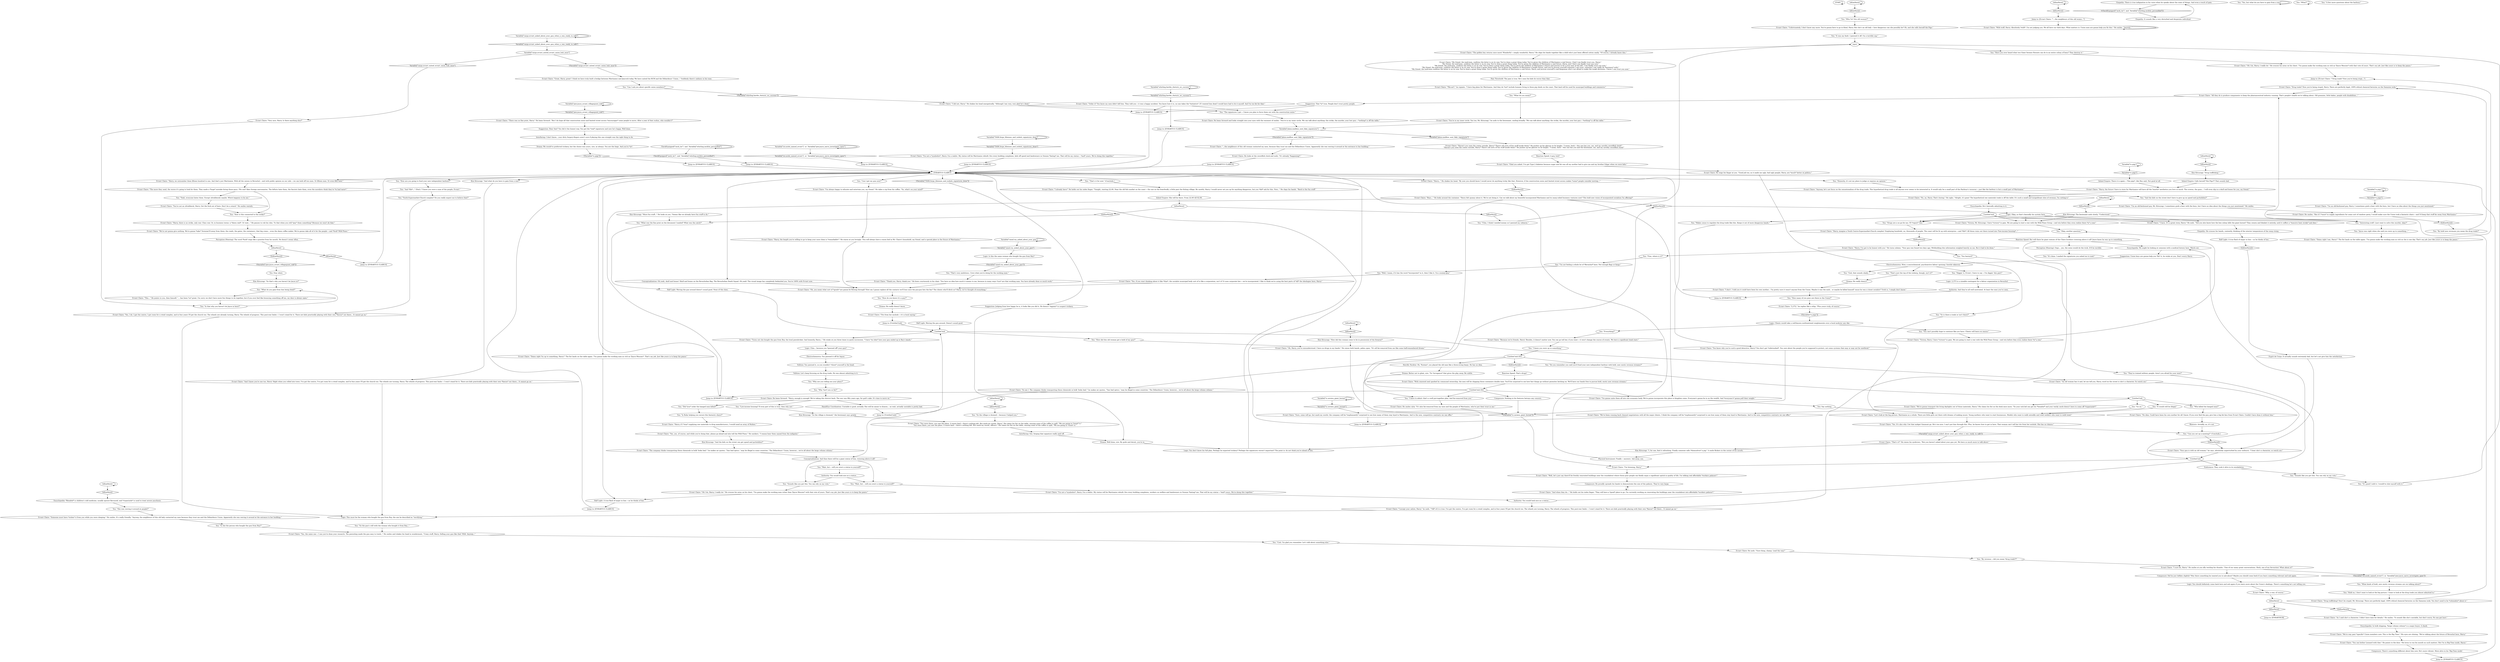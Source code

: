 # CONTAINERYARD / EVRART UNION
# "I wanna discuss some matters regarding the union with you."
# ==================================================
digraph G {
	  0 [label="START"];
	  1 [label="input"];
	  2 [label="Evrart Claire: \"Wild stuff, Harry. Absolutely *wild*. I'm not judging you. We all have our dark days. What matters is: Union men are gonna help you fix this.\" He smiles. \"Anyway...\""];
	  3 [label="Evrart Claire: \"...the neighbours of this old woman contacted my men, because they trust me and the Débardeurs Union. Apparently she was waving it around at the entrance to her building.\""];
	  4 [label="Suggestion: Hear that? You did it the honest way. You got the *real* signatures and now he's happy. Well done."];
	  5 [label="Perception (Hearing): Oops... yes, the noise would do the trick. It'll be terrible."];
	  6 [label="You: \"Wait, but -- will you erect a statue to yourself?\""];
	  7 [label="You: \"I knew you were up to something.\""];
	  8 [label="Evrart Claire: He looks at the swordfish clock and nods: \"It's already *happening*.\""];
	  9 [label="Half Light: Waving the gun around doesn't sound good. None of this does."];
	  10 [label="Evrart Claire: \"There was no fine print, Harry.\" He leans forward. \"But I do hope all that construction noise and limited street access *encourages* some people to move. After a year of that ruckus, who wouldn't?\""];
	  11 [label="Reaction Speed: But will there be giant statues of the Claire brothers towering above it all? Joyce knew he was up to something."];
	  12 [label="Evrart Claire: \"I'm listening, Harry.\""];
	  13 [label="You: \"They're trained military people. Aren't you afraid for your men?\""];
	  14 [label="Evrart Claire: \"Your gun is with an old woman,\" he says, absolutely unperturbed by your outburst. \"I hear she's a character, so watch out.\""];
	  15 [label="Jump to: [Untitled hub]"];
	  16 [label="Rhetoric: Actually, no, it's not."];
	  17 [label="Drama: He really doesn't know."];
	  18 [label="Evrart Claire: \"I don't. I told you it could have been his own mother... I'm pretty sure it wasn't anyone from the Union. Maybe it was the mob... or maybe he killed himself 'cause he was a closet socialist? Truth is, I simply don't know.\""];
	  19 [label="Jump to: [EVRARTUS CLAIRUS]"];
	  20 [label="Evrart Claire: \"With renewed zeal sparked by communal ownership, the men will be shipping those containers double time. You'll be surprised to see how fast things go without parasites latching on. We'll have our hands free to pursue bold, exotic new revenue streams.\""];
	  21 [label="IsKimHere()"];
	  22 [label="IsKimHere()", shape=diamond];
	  23 [label="!(IsKimHere())", shape=diamond];
	  24 [label="Encyclopedia: He's basically admitting to it."];
	  25 [label="Evrart Claire: \"Boys...\" He looks around the container. \"Harry felt queasy about it. We're not doing it. Can we talk about my beautiful incorporated Martinaise and its many-sided business ventures now? This bold new vision of incorporated socialism I'm offering?\""];
	  26 [label="Evrart Claire: He leans forward and looks straight into your eyes with the warmest of smiles. \"You're in my inner circle. We can talk about anything: the strike, the murder, your lost gun -- *nothing* is off the table.\""];
	  27 [label="Evrart Claire: \"Harry...\" He shakes his head. \"By now you should know I would never do anything tricky like that. However, if the construction noise and limited street access makes *some* people consider moving...\""];
	  28 [label="You: \"Did *you* order the hanged man killed?\""];
	  29 [label="You: \"And *life*...\" (Nod.) \"I knew you were a man of the people, Evrart.\""];
	  30 [label="Evrart Claire: \"Oh, you mean what sort of *goods* are gonna be flowing through? How am I gonna replace all the contacts we'll lose once the poo-poo hits the fan? The clients who'll ditch us? Harry, we've thought of everything.\""];
	  31 [label="Jump to: [EVRARTUS CLAIRUS]"];
	  32 [label="You: \"Honestly, it's not my place to judge or express an opinion.\""];
	  33 [label="You: \"How many of you guys are there in the Union?\""];
	  34 [label="Drama: He really doesn't."];
	  35 [label="Evrart Claire: \"The company thinks transporting these chemicals in bulk 'looks bad,'\" he makes air quotes, \"'has bad optics,' 'may be illegal in some countries.' The Débardeurs' Union, however... we're all about the large volume column.\""];
	  36 [label="Evrart Claire: \"I'm an old-fashioned guy, Mr. Kitsuragi. I sometimes grab a beer with the boys, but I have no idea about the things you just mentioned.\" He smiles."];
	  37 [label="Evrart Claire: \"I'm an old-fashioned guy, Harry. I sometimes grab a beer with the boys, but I have no idea about the things you just mentioned.\""];
	  38 [label="Logic: This must be the woman who bought the gun from Roy, the one he described as \"terrifying.\""];
	  39 [label="Empathy: There is true indignation in his voice when he speaks about the state of things. And even a touch of pain."];
	  40 [label="Encyclopedia: We might be looking at someone with a medical history here. Watch out."];
	  41 [label="You: \"Sounds like you got this. You can rely on my vote.\""];
	  42 [label="Evrart Claire: \"Harry, we outnumber them fifteen hundred to one. And that's just Martinaise. With all the unions in Revachol -- and with public opinion on our side -- we can hold off two men. Or fifteen men. Or even fifty men.\""];
	  43 [label="You: \"Can I ask you about specific union members?\""];
	  44 [label="Evrart Claire: \"This...\" He points to you, then himself. \"... has been *so* great. I'm sorry we don't have more fun things to do together, but if you ever feel like bouncing something off me, my door is always open.\""];
	  45 [label="Evrart Claire: \"Why, a war, of course.\""];
	  46 [label="Jump to: [EVRARTUS CLAIRUS]"];
	  47 [label="Authority: You would look nice as a statue..."];
	  48 [label="Evrart Claire: \"I'm not a *symbolist*, Harry. I'm a realist. My statue will be Martinaise rebuilt: five story building complexes, kids off speed and landowners in Ozonne *hating* me. That will be my statue -- *and* yours. We're doing this together.\""];
	  49 [label="Interfacing: See, forging that signature really paid off."];
	  50 [label="Evrart Claire: \"*Re-set*,\" he repeats. \"I have big plans for Martinaise. And they do *not* include humans living in those pig sheds on the coast. That land will be used for municipal buildings and commerce.\""];
	  51 [label="Variable[\"pier.joyce_evrart_villagequest_told\"]"];
	  52 [label="Variable[\"pier.joyce_evrart_villagequest_told\"]", shape=diamond];
	  53 [label="!(Variable[\"pier.joyce_evrart_villagequest_told\"])", shape=diamond];
	  54 [label="You: \"Is that why you haven't let Joyce in here?\""];
	  55 [label="Jump to: [EVRARTHUB]"];
	  56 [label="Kim Kitsuragi: \"And what do you have to gain from a war?\""];
	  57 [label="You: \"Who killed the hanged man?\""];
	  58 [label="You: Say nothing."];
	  59 [label="Volition: Let's keep focusing on the drug trade. He was almost admitting to it."];
	  60 [label="Untitled hub (03)"];
	  61 [label="Evrart Claire: \"Damn right I'm up to something, Harry!\" The fist lands on the table again. \"I'm gonna make the working man as rich as *Joyce Messier*. That's my job. Just like yours is to keep the peace.\""];
	  62 [label="You: \"What was the fine print on the document I mailed? What was the catch?\""];
	  63 [label="Jump to: [EVRARTUS CLAIRUS]"];
	  64 [label="You: \"Why *are* you so fat?\""];
	  65 [label="Evrart Claire: \"Because we're friends, Harry! Besides, it doesn't matter now. You can go tell her, if you want -- it won't change the course of events. We have a significant head start.\""];
	  66 [label="Evrart Claire: \"We've been running back channel negotiations with all the major clients. I think the company will be *unpleasantly* surprised to see how many of them stay loyal to Martinaise. And to the new, competitive contracts we can offer.\""];
	  67 [label="Encyclopedia: *Benafed* is children's cold medicine, usually apricot flavoured, and *risperizole* is used to treat severe psychosis."];
	  68 [label="Kim Kitsuragi: \"And the kids on the street can get speed and pyrholidon?\""];
	  69 [label="Composure: Nothing in his features betrays any concern."];
	  70 [label="You: \"Hold on, I don't want to look at the big picture. I want to look at the drug trade you almost admitted to.\""];
	  71 [label="Evrart Claire: \"Haven't you seen the crates outside, Harry? There's all sorts of fun stuff inside them!\" He pushes up his glasses as he laughs. \"I mean, heck -- this one has you, me, and my novelty swordfish clock!\"\n\"Haven't you seen the crates outside, Harry? There's all sorts of fun stuff inside them!\" He pushes up his glasses as he laughs. \"I mean, heck -- this one has you and the lieutenant, me, and my novelty swordfish clock!\""];
	  72 [label="CheckEquipped(\"neck_tie\")  and  Variable[\"whirling.necktie_personified\"]"];
	  73 [label="CheckEquipped(\"neck_tie\")  and  Variable[\"whirling.necktie_personified\"]", shape=diamond];
	  74 [label="!(CheckEquipped(\"neck_tie\")  and  Variable[\"whirling.necktie_personified\"])", shape=diamond];
	  75 [label="Pain Threshold: The pain is true. He's seen the kids do worse than that."];
	  76 [label="IsKimHere()"];
	  77 [label="IsKimHere()", shape=diamond];
	  78 [label="!(IsKimHere())", shape=diamond];
	  79 [label="Evrart Claire: \"Well, let's just say there'll be freshly renovated buildings near the roundabout where those poor people can finally enjoy a significant uptick in quality of life. I'm talking real affordable *workers palaces*.\""];
	  80 [label="Jump to: [EVRARTUS CLAIRUS]"];
	  81 [label="Kim Kitsuragi: \"So that's why you haven't let Joyce in?\""];
	  82 [label="Evrart Claire: \"Someone must have *stolen* it from you while you were sleeping.\" He smiles. It's really friendly. \"Anyway, the neighbours of this old lady contacted my men because they trust me and the Débardeurs Union. Apparently she was waving it around at the entrance to her building.\""];
	  83 [label="Evrart Claire: \"As I said she's a character. I didn't have time for details.\" He smiles. \"It sounds like she's unstable, but don't worry. No one got hurt.\""];
	  84 [label="You: \"Yes, but what do you have to gain from a war?\""];
	  85 [label="Evrart Claire: \"Victory, Harry. I have *victory* to gain. We are going to start a war with the Wild Pines Group -- and win before they even realize there *is* a war.\""];
	  86 [label="Evrart Claire: \"Sure, some will go, but mark my words: the company will be *unpleasantly* surprised to see how many of them stay loyal to Martinaise. And to the new, competitive contracts we can offer.\""];
	  87 [label="Untitled hub"];
	  88 [label="Variable[\"tc.pigs\"]"];
	  89 [label="Variable[\"tc.pigs\"]", shape=diamond];
	  90 [label="!(Variable[\"tc.pigs\"])", shape=diamond];
	  91 [label="Logic: 2,373 is a sizeable contingent for a labour organization in Revachol."];
	  92 [label="Evrart Claire: \"So am I. The company thinks transporting these chemicals in bulk 'looks bad,'\" he makes air quotes, \"'has bad optics,' 'may be illegal in some countries.' The Débardeurs' Union, however... we're all about the large volume column.\""];
	  93 [label="You: \"It's good I sold it. I would've shot myself with it.\""];
	  94 [label="Evrart Claire: \"Oh I do, Harry, I really do.\" He crosses his arms on his chest. \"I'm gonna make the working man as rich as *Joyce Messier* with that vote of yours. That's my job. Just like yours is to keep the peace.\""];
	  95 [label="Evrart Claire: \"I have. It's a great story, Harry.\" He nods. \"Did you also know how the bee colony kills the giant hornet? They swarm and blanket it entirely, until it suffers a *massive heat stroke* and dies.\""];
	  96 [label="You: \"Makes sense to regulate the drug trade like this. Keeps it out of more dangerous hands.\""];
	  97 [label="You: \"Is Ruby helping you secure this fantastic share?\""];
	  98 [label="Variable[\"whirling.hardie_rhetoric_wc_success\"]"];
	  99 [label="Variable[\"whirling.hardie_rhetoric_wc_success\"]", shape=diamond];
	  100 [label="!(Variable[\"whirling.hardie_rhetoric_wc_success\"])", shape=diamond];
	  101 [label="Evrart Claire: \"We're way past *specific* Union members now. This is the Big Time.\" His eyes are shining. \"We're talking about the future of Revachol here, Harry.\""];
	  102 [label="Evrart Claire: \"We're gonna transport the living daylights out of those materials, Harry.\" His slams his fist on the desk once more. \"So your sick kid can get his *benafed* and your wacky uncle doesn't have to come off *risperizole*!\""];
	  103 [label="You: \"So is there a trade or isn't there?\""];
	  104 [label="Suggestion: That *is* true. People don't trust pretty people."];
	  105 [label="Electrochemistry: Wow, a neurochemical, psychoactive labour uprising / hostile takeover."];
	  106 [label="Jump to: [Evrart Claire: \"\"...the neighbours of this old woma...\"]"];
	  107 [label="Evrart Claire: \"You're in my inner circle. You too, Mr. Kitsuragi,\" he nods to the lieutenant, smiling broadly. \"We can talk about anything: the strike, the murder, your lost gun -- *nothing* is off the table.\""];
	  108 [label="Evrart Claire: \"Harry, imagine a Youth Centre-Supermarket-Church complex! Employing hundreds, no, thousands of people. The coast will be lit up with enterprise -- and *life*! All those ruins out there turned into *low-income housing*...\""];
	  109 [label="Evrart Claire: \"Yes, yes, of course, and while you're doing that, please go ahead and also tell the Wild Pines.\" He snickers. \"I wanna hear them squeal from the indignity.\""];
	  110 [label="IsKimHere()"];
	  111 [label="IsKimHere()", shape=diamond];
	  112 [label="!(IsKimHere())", shape=diamond];
	  113 [label="You: \"I'm not feeling a whole lot of *Revachol* here. Not enough flags or kings.\""];
	  114 [label="Evrart Claire: \"An old woman has it and, let me tell you, Harry, word on the street is she's a character. So watch out.\""];
	  115 [label="You: \"Who *is* this old woman?\""];
	  116 [label="Kim Kitsuragi: \"I, for one, find it refreshing. Finally someone calls *themselves* a pig.\" A smile flickers in the corner of his mouth."];
	  117 [label="Jump to: [EVRARTUS CLAIRUS]"];
	  118 [label="Inland Empire: Calls herself *the Pigs?* That sounds bad."];
	  119 [label="Evrart Claire: \"Drug trafficking? Don't be stupid, Mr. Kitsuragi. There are perfectly legal, 100% ethical chemical factories on the Samaran isola. You don't need to be *colonialist* about it.\""];
	  120 [label="Evrart Claire: \"No, no, Harry. That's boring.\" He sighs. \"Alright, it's gone! The hypothetical raw materials trade is off the table. It's such a small and insignificant slice of revenue, I'm cutting it.\""];
	  121 [label="Conceptualization: Oh yeah, skull and bones! Skull and bones on the Revacholian flag. The Revacholian Death Squad. Oh yeah! The visual image has completely bedazzled you. You're 100% with Evrart now."];
	  122 [label="You: \"Do you remember you said you'd fund your new independent harbour with bold, new exotic revenue streams?\""];
	  123 [label="You: \"It was my fault. I pawned it off. I'm a terrible cop.\""];
	  124 [label="Variable[\"tc.pigs\"]"];
	  125 [label="Variable[\"tc.pigs\"]", shape=diamond];
	  126 [label="!(Variable[\"tc.pigs\"])", shape=diamond];
	  127 [label="Physical Instrument: Finally -- answers. Ask away, son."];
	  128 [label="Esprit de Corps: It actually sounds extremely bad, but let's not give him the satisfaction."];
	  129 [label="You: \"So the village is doomed -- because I helped you.\""];
	  130 [label="Kim Kitsuragi: \"So the village is doomed,\" the lieutenant says grimly."];
	  131 [label="Evrart Claire: \"I accept your salute, Harry,\" he nods. \"*All* of it is true. I've got the centre, I've got room for a retail complex, and in four years I'll get the church too. The wheels are turning, Harry. The wheels of progress. This post-war limbo -- I won't stand for it. There are kids practically playing with their own *faeces* out there... It cannot go on.\""];
	  132 [label="You: \"Joyce was right when she said you were up to something...\""];
	  133 [label="Evrart Claire: \"You know why you're such a good detective, Harry? You don't get *sidetracked*. You care about the people you're supposed to protect, not some systems that may or may not be unethical.\""];
	  134 [label="Evrart Claire: \"Oh, Harry, you've misunderstood. I have no drugs in my hands.\" He raises both hands, palms open. \"It's all far-removed from me like some half-remembered dream.\""];
	  135 [label="Evrart Claire: \"Turns out she bought the gun from Roy, the local pawnbroker. And honestly, Harry...\" He winks at you three times in quick succession. \"I have *no idea* how your gun ended up in Roy's hands.\""];
	  136 [label="You: \"She was waving it around at people?\""];
	  137 [label="IsKimHere()"];
	  138 [label="IsKimHere()", shape=diamond];
	  139 [label="!(IsKimHere())", shape=diamond];
	  140 [label="You: \"Uhm, I think I needed money so I pawned my sidearm.\""];
	  141 [label="Kim Kitsuragi: \"More fun stuff...\" He looks at you. \"Seems like we already have fun stuff to do.\""];
	  142 [label="You: \"It's done. I mailed the signatures you asked me to mail.\""];
	  143 [label="Evrart Claire: \"And when they do...\" He holds out his index finger. \"They will have a *good* place to go. I'm currently working on renovating the buildings near the roundabout into affordable *workers palaces*.\""];
	  144 [label="IsKimHere()"];
	  145 [label="IsKimHere()", shape=diamond];
	  146 [label="!(IsKimHere())", shape=diamond];
	  147 [label="Jump to: [EVRARTUS CLAIRUS]"];
	  148 [label="You: \"Okay, another question.\""];
	  149 [label="Variable[\"tc.seraise_giant_hornet\"]"];
	  150 [label="Variable[\"tc.seraise_giant_hornet\"]", shape=diamond];
	  151 [label="!(Variable[\"tc.seraise_giant_hornet\"])", shape=diamond];
	  152 [label="Evrart Claire: \"Anyway, let's not focus on the sensationalism of the drug trade. This hypothetical drug trade is all anyone ever seems to be interested in. It would only be a small part of the Harbour's turnover -- just like the harbour is but a small part of Martinaise.\""];
	  153 [label="Evrart Claire: \"Harry, the length you're willing to go to keep your nose clean is *remarkable*.\" He stares at you lovingly. \"You will always have a warm bed in Mr. Claire's household, my friend, and a special place in the future of Martinaise.\""];
	  154 [label="Jump to: [EVRARTUS CLAIRUS]"];
	  155 [label="Reaction Speed: That's drugs!"];
	  156 [label="You: \"And the kids on the street don't have to give up on speed and pyrholidon?\""];
	  157 [label="Untitled hub"];
	  158 [label="Evrart Claire: \"I sure do, Harry.\" He smiles at you idly twirling his thumbs. \"One of our many great conversations. Heck, one of my favourites! What about it?\""];
	  159 [label="Jump to: [Evrart Claire: \"\"Drug trade? Now you're being stupi...\"]"];
	  160 [label="Half Light: A true flash of anger in him -- as he thinks of her."];
	  161 [label="Endurance: They cook it alive in its exoskeleton."];
	  162 [label="You: \"Have you ever heard what two Giant Seraise Hornets can do to an entire colony of bees? They destroy it.\""];
	  163 [label="Evrart Claire: \"I'm always happy to educate and entertain you, my friend.\" He takes a sip from his coffee. \"So, what's on your mind?\""];
	  164 [label="Evrart Claire: \"Harry, I've got to be honest with you.\" He turns solemn. \"Your gun was found two days ago. Withholding this information weighed heavily on me. But it had to be done.\""];
	  165 [label="You: \"How did this old woman get a hold of my gun?\""];
	  166 [label="You: \"Can you set up a meeting?\" (Conclude.)"];
	  167 [label="You: \"Why are you telling me your plans?\""];
	  168 [label="Untitled hub (02)"];
	  169 [label="Variable[\"ice.acele_named_evrart\"]  or  Variable[\"pier.joyce_narco_investigate_open\"]"];
	  170 [label="Variable[\"ice.acele_named_evrart\"]  or  Variable[\"pier.joyce_narco_investigate_open\"]", shape=diamond];
	  171 [label="!(Variable[\"ice.acele_named_evrart\"]  or  Variable[\"pier.joyce_narco_investigate_open\"])", shape=diamond];
	  172 [label="You: \"Cool. I'm glad you remember. Let's talk about something else.\""];
	  173 [label="Suggestion: Union boys are gonna help you *fix* it, he winks at you. Don't worry Harry."];
	  174 [label="Hand/Eye Coordination: Unstable is good, actually. She will be easier to disarm... no wait, actually unstable is pretty bad."];
	  175 [label="You: \"Youth-Supermarket-Church complex? Do you really expect me to believe that?\""];
	  176 [label="Evrart Claire: \"And I knew you're one too, Harry! Right when you rolled into town. I've got the centre, I've got room for a retail complex, and In four years I'll get the church too. The wheels are turning, Harry. The wheels of progress. This post-war limbo -- I won't stand for it. There are kids practically playing with their own *faeces* out there... It cannot go on.\""];
	  177 [label="Evrart Claire: \"Victory, Mr. Kitsuragi. I have *victory* to gain. We are going to start a war with the Wild Pines Group -- and win before they even realize there *is* a war.\""];
	  178 [label="You: \"I have to admit: that's a well put-together plan. And far-removed from you.\""];
	  179 [label="You: \"Well, I mean, if it has the word *incorporate* in it, then I like it. I'm a money-guy.\""];
	  180 [label="Evrart Claire: \"Harry, the future I have in store for Martinaise will have all the *macho* aesthetics you love so much. The crowns, the guns... I will even slip in a skull and bones for you, my friend.\""];
	  181 [label="IsKimHere()"];
	  182 [label="IsKimHere()", shape=diamond];
	  183 [label="!(IsKimHere())", shape=diamond];
	  184 [label="Evrart Claire: \"I already have!\" He holds out his index finger. \"Tonight, starting 22.00. Near the old fish market on the coast -- the one on the boardwalk, a little past the fishing village. Be careful, Harry. I would never set you up for anything dangerous, but you *did* ask for this. Now...\" He claps his hands. \"Back to the fun stuff.\""];
	  185 [label="Variable[\"cargo.evrart_asked_about_your_gun_when_e_was_ready_to_talk\"]"];
	  186 [label="Variable[\"cargo.evrart_asked_about_your_gun_when_e_was_ready_to_talk\"]", shape=diamond];
	  187 [label="!(Variable[\"cargo.evrart_asked_about_your_gun_when_e_was_ready_to_talk\"])", shape=diamond];
	  188 [label="You: \"What?\""];
	  189 [label="Evrart Claire: \"Tits from her asshole -- it's a local saying.\""];
	  190 [label="Reaction Speed: A guy, huh?"];
	  191 [label="Composure: Did he just deflate slightly? Was there something he wanted you to ask about? Maybe you should come back if you learn something relevant and ask again."];
	  192 [label="You: \"By revenue -- did you mean *drug trade*?\""];
	  193 [label="Jump to: [EVRARTUS CLAIRUS]"];
	  194 [label="Horrific Necktie: Oh, *bratan*, you played the old man like a three-string banjo. He has no idea."];
	  195 [label="You: Stay silent."];
	  196 [label="Conceptualization: And then there will be a giant statue of him, towering above it all?"];
	  197 [label="Encyclopedia: In bulk shipping, *large volume column* is a major buyer. A shark."];
	  198 [label="Empathy: It sounds like a very disturbed and desperate individual."];
	  199 [label="Variable[\"TASK.forge_liliennes_and_isobels_signatures_done\"]"];
	  200 [label="Variable[\"TASK.forge_liliennes_and_isobels_signatures_done\"]", shape=diamond];
	  201 [label="!(Variable[\"TASK.forge_liliennes_and_isobels_signatures_done\"])", shape=diamond];
	  202 [label="You: \"The signatures I got -- I know you plan to force them out with the construction noise.\""];
	  203 [label="You: \"What do you gain from him being dead?\""];
	  204 [label="Evrart Claire: \"Yes. It's also why I let that midget Gaumont go. He's too nice. I can't put him through this. Plus, he knows how to get in here. That woman can't tell her tits from her asshole. She has no chance.\""];
	  205 [label="Evrart Claire: \"I'm gonna unite them all into one economic body. We're gonna incorporate this place to kingdom come. Everyone's gonna be in on the wealth. And *everyone's* gonna pull their weight.\""];
	  206 [label="You: \"That's very ambitious. I love what you're doing for the working man.\""];
	  207 [label="IsKimHere()"];
	  208 [label="IsKimHere()", shape=diamond];
	  209 [label="!(IsKimHere())", shape=diamond];
	  210 [label="Evrart Claire: He leans forward. \"Harry, enough is enough! We're taking this district back. The war was fifty years ago, for god's sake. It's time to move on.\""];
	  211 [label="Evrart Claire: \"Glad you asked. I've got Type 2 diabetes because sugar and fat was all my mother had to give me and my brother Edgar when we were kids.\""];
	  212 [label="You: \"How do you know it's a guy?\""];
	  213 [label="Logic: Clients would take a well-known multinational conglomerate over a local mobster any day."];
	  214 [label="Variable[\"canal.roy_asked_about_your_gun\"]"];
	  215 [label="Variable[\"canal.roy_asked_about_your_gun\"]", shape=diamond];
	  216 [label="!(Variable[\"canal.roy_asked_about_your_gun\"])", shape=diamond];
	  217 [label="You: \"Is she the person who bought the gun from Roy?\""];
	  218 [label="Half Light: Waving the gun around. Doesn't sound good."];
	  219 [label="You: \"How is this connected to the strike?\""];
	  220 [label="Evrart Claire: He smiles slyly. \"It's also far-removed from my men and the people of Martinaise, who've put their trust in me.\""];
	  221 [label="Jump to: [EVRARTUS CLAIRUS]"];
	  222 [label="Untitled hub"];
	  223 [label="Evrart Claire: \"I did not, Harry.\" He shakes his head energetically. \"Although I am very, very glad he's dead.\""];
	  224 [label="You: \"God, that sounds shady...\""];
	  225 [label="You: \"Go on.\""];
	  226 [label="Evrart Claire: \"Let's look at the big picture. Martinaise as a whole. There are little girls out there with dreams of making music. Young mothers who want to start businesses. Models who want to walk catwalks and steel welders who want to weld steel.\""];
	  227 [label="You: \"Sounds like you got this. You can rely on my vote.\""];
	  228 [label="Inland Empire: She will be there. From 22.00 till 02.00."];
	  229 [label="Evrart Claire: \"My friend, the mail-man, confirms the letter is on its way. You've done a great thing today. You've given the children of Martinaise a real future. I feel I can finally trust you, Harry.\"\n\"My friend, the mail-man, confirms the letter is on its way. You've done a great thing today. You've given the children of Martinaise a real future, Harry, and I feel I can finally trust you now.\"\n\"My friend, the mail-man, confirms the letter is on its way. You've done a great thing today. You've given the children of Martinaise a future and proven to be a true man of the left. I can finally trust you now.\"\n\"My friend, the mail-man, confirms the letter is on its way. You've done a great thing today. You've given the children of Martinaise a bright future, and you've proven yourself someone I can trust, someone I can really do *business* with.\"\n\"My friend, the mail-man confirms the letter is on its way. You've done a great thing today. You've given the children of Martinaise a real future, Harry, and proven yourself a real kingsman who's not afraid to make the tough decisions. I know I can trust you now.\""];
	  230 [label="EVRARTUS CLAIRUS"];
	  231 [label="Evrart Claire: \"Harry, there is no strike, only war. Class war. Or, in business terms: a *dawn raid*. Or wait...\" He pauses to rub his chin. \"Is that when you still *pay* them something? Because we won't do that.\""];
	  232 [label="Evrart Claire: \"Unfortunately, I don't know any more. You're gonna have to go in blind, Harry. But she's an old lady -- how dangerous can she possibly be? Oh, and she calls herself the Pigs.\""];
	  233 [label="You: \"Yeah, everyone hates them. Except ultraliberals maybe. Which happens to be me.\""];
	  234 [label="Evrart Claire: \"You're not an ultraliberal, Harry. Get the fuck out of here. Don't be a retard.\" He smiles warmly."];
	  235 [label="Kim Kitsuragi: \"Drug trafficking.\""];
	  236 [label="You: \"What kinds of bold, new exotic revenue streams are we talking about?\""];
	  237 [label="Evrart Claire: \"The golden boy returns once more! Wonderful -- simply wonderful, Harry.\" He claps his hands together like a child who's just been offered cotton candy. \"Of course, I already knew this.\""];
	  238 [label="Variable[\"plaza.mailbox_sent_fake_signatures\"]"];
	  239 [label="Variable[\"plaza.mailbox_sent_fake_signatures\"]", shape=diamond];
	  240 [label="!(Variable[\"plaza.mailbox_sent_fake_signatures\"])", shape=diamond];
	  241 [label="You: \"So the gun's still with the woman who bought it from Roy...\""];
	  242 [label="Logic: You don't know his full plan. Perhaps he expected trickery? Perhaps the signatures weren't important? The point is: do not think you're ahead of him."];
	  243 [label="Drama: We would've preferred trickery, but the choice was yours, sire, as always. You are the liege. And you're *in*."];
	  244 [label="Interfacing: I don't know... your dirty forgery-fingers aren't sure if playing this one straight was the right thing to do."];
	  245 [label="Authority: You would look nice as a statue..."];
	  246 [label="Empathy: He crosses his hands, contently, thinking of the interior temperature of the wasp rising."];
	  247 [label="Authority: And they're all well motivated. At least the ones you've seen."];
	  248 [label="Evrart Claire: \"Yes, I do. I got the centre, I got room for a retail complex, and in four years I'll get the church too. The wheels are already turning, Harry. The wheels of progress. This post-war limbo -- I won't stand for it. There are kids practically playing with their own *faeces* out there... It cannot go on.\""];
	  249 [label="Evrart Claire: \"Damn right I am, Harry!\" The fist lands on the table again. \"I'm gonna make the working man as rich as she is one day. That's my job. Just like yours is to keep the peace.\""];
	  250 [label="You: \"How are you going to fund your new independent harbour?\""];
	  251 [label="Logic: Okay, so that's basically his system here."];
	  252 [label="Evrart Claire: \"Yes, if you start thinking about it like *that*, the socialist municipal body sort of is like a corporation, isn't it? It uses corporate law -- we're incorporated. I like to think we're using the best parts of *all* the ideologies here, Harry.\""];
	  253 [label="Jump to: [Untitled hub]"];
	  254 [label="Evrart Claire: \"The more they send, the worse it's going to look for them. They made a *huge* mistake hiring those guys. *No one* likes foreign mercenaries. The leftists hate them, the fascists hate them, even the moralists think they're *in bad taste*.\""];
	  255 [label="Evrart Claire: \"Drug trade? Now you're being stupid, Harry. There are perfectly legal, 100% ethical chemical factories on the Samaran isola.\""];
	  256 [label="Drama: Better not to gloat, sire. 'Tis *arrogance* that gives the play away. Be subtle."];
	  257 [label="Suggestion: Judging from how happy he is, it looks like you did it. He doesn't *appear* to suspect trickery."];
	  258 [label="Evrart Claire: \"I'm not a *symbolist*, Harry. I'm a realist. My statue will be Martinaise rebuilt: five story building complexes, workers on welfare and landowners in Ozonne *hating* me. That will be my statue -- *and* yours. We're doing this together.\""];
	  259 [label="You: \"Can I get my gun now?\""];
	  260 [label="Evrart Claire: \"We're not gonna give nothing. We're gonna *take* Terminal B away from them: the roads, the gates, the containers, that big crane... even the damn coffee maker. We're gonna take all of it for the people -- and *fuck* Wild Pines.\""];
	  261 [label="You: \"Drugs are a no go for me. I'll *report* this.\""];
	  262 [label="Evrart Claire: \"Harry, if I *was* supplying raw materials to drug manufacturers, I would need an army of Rubies.\""];
	  263 [label="You: \"Fine, where is it?\""];
	  264 [label="Kim Kitsuragi: \"How did this woman come to be in possession of the firearm?\""];
	  265 [label="Evrart Claire: \"That's it?\" He raises his eyebrows. \"But you haven't asked about your gun yet. We have so much more to talk about.\""];
	  266 [label="Evrart Claire: \"Great, Harry, great! I think we have truly built a bridge between Martinaise and Jamrock today. We have united the RCM and the Débardeurs' Union...\" Suddenly there's sadness in his tone."];
	  267 [label="Evrart Claire: \"Very nice, Harry. Is there anything else?\""];
	  268 [label="Evrart Claire: He wags his finger at you. \"Good job too, as it made me ugly. And ugly people, Harry, are *much* better at politics.\""];
	  269 [label="IsKimHere()"];
	  270 [label="IsKimHere()", shape=diamond];
	  271 [label="!(IsKimHere())", shape=diamond];
	  272 [label="You: \"By bold new revenues you mean the drug trade?\""];
	  273 [label="Evrart Claire: \"All they do is produce components to keep the pharmaceutical industry running. That's people's health we're talking about. Old grannies, little babes, people with disabilities...\""];
	  274 [label="Evrart Claire: \"Yes, the same one -- I see you've done your research. The pawnshop made the gun easy to track...\" He smiles and shakes his head in wonderment. \"Crazy stuff, Harry. Selling your gun like that! Wild. Anyway...\""];
	  275 [label="Logic: Is this the same woman who bought the gun from Roy?"];
	  276 [label="Composure: He proudly spreads his hands to demonstrate the size of the palaces. They're very large."];
	  277 [label="Half Light: A true flash of anger in him -- as he thinks of her."];
	  278 [label="IsKimHere()"];
	  279 [label="IsKimHere()", shape=diamond];
	  280 [label="!(IsKimHere())", shape=diamond];
	  281 [label="You: \"What do you mean?\""];
	  282 [label="Evrart Claire: \"You can bother Leonard with that.\" He points to the door. \"He loves to run his mouth on such matters. But I'm in Big-Time mode, Harry.\""];
	  283 [label="Jump to: [EVRARTUS CLAIRUS]"];
	  284 [label="You: \"Everything?\""];
	  285 [label="You: \"You can't possibly hope to continue like you have. Clients will leave en masse.\""];
	  286 [label="Evrart Claire: He nods. \"Sure thing, champ. Lead the way!\""];
	  287 [label="Perception (Hearing): The word *fuck* rings like a gunshot from his mouth. He doesn't swear often."];
	  288 [label="You: \"Diggin' it, Evrart. I have to say -- I'm diggin' this part!\""];
	  289 [label="Evrart Claire: He smiles. \"But if I *were* to supply ingredients for some sort of rainbow party, I would make sure the Union took a fantastic share -- and I'd keep that stuff far away from Martinaise.\""];
	  290 [label="Logic: Uhm... because you *pawned off* your gun?"];
	  291 [label="Volition: You pawned it, so you wouldn't *shoot* yourself in the head."];
	  292 [label="Evrart Claire: \"You were there, you saw the place. A waste land -- there's nothing left. But mark my words, Harry.\" His slams his fist on the table, causing some of the coffee to spill. \"We are going to *reset* it.\"\n\"You were there, you saw the place. A waste land -- there's nothing left. But mark my words, officers.\" His slams his fist on the table, causing some of the coffee to spill. \"We are going to *reset* it.\""];
	  293 [label="Jump to: [EVRARTUS CLAIRUS]"];
	  294 [label="Evrart Claire: \"Order it? You know my men didn't kill him. They told you -- it was a happy accident. You know how it is, no one takes the *initiative*. If I wanted him dead I would have had to do it myself. And I'm too fat for that.\""];
	  295 [label="IsKimHere()"];
	  296 [label="IsKimHere()", shape=diamond];
	  297 [label="!(IsKimHere())", shape=diamond];
	  298 [label="You: \"Interesting stuff. I just want to solve this murder, okay?\""];
	  299 [label="Kim Kitsuragi: The lieutenant nods slowly. \"Understood.\""];
	  300 [label="Evrart Claire: \"Thank you, Harry, thank you.\" He bows courteously in his chair. \"You have no idea how much it means to me, because in many ways *you* are that working man. You have already done so much work.\""];
	  301 [label="Evrart Claire: \"No idea. Could have been his own mother for all I know. If you ever find the guy, give him a big fat kiss from Evrart Claire. Couldn't have done it without him.\""];
	  302 [label="Composure: There's something different about him now. He's more vibrant. More alive in his 'Big-Time mode'."];
	  303 [label="You: \"That's just the top of the iceberg, though, isn't it?\""];
	  304 [label="You: \"It would still be illegal.\""];
	  305 [label="You: \"Wait, but -- will you erect a statue to yourself?\""];
	  306 [label="Evrart Claire: \"Oh I do, Harry, I really do.\" He crosses his arms on his chest. \"I'm gonna make the working man richer than *Joyce Messier* with that vote of yours. That's my job. Just like yours is to keep the peace.\""];
	  307 [label="Electrochemistry: You pawned it off for liquor."];
	  308 [label="Inland Empire: There it is again -- *the pigs*, like Roy said. Not good at all."];
	  309 [label="Drama: Well done, sire. By guile and deceit, you're in."];
	  310 [label="You: \"Low-income housing? If even part of this is true, then why not.\""];
	  311 [label="Jump to: [EVRARTUS CLAIRUS]"];
	  312 [label="Untitled hub"];
	  313 [label="You: \"That's it for now.\" (Conclude.)"];
	  314 [label="Evrart Claire: \"2,372,\" he replies like a whip. \"Plus yours truly, of course.\""];
	  315 [label="You: \"A few more questions about the harbour.\""];
	  316 [label="You: \"You bastard!\""];
	  317 [label="Variable[\"cargo.evrart_exited_evrart_union_hub_once\"]"];
	  318 [label="Variable[\"cargo.evrart_exited_evrart_union_hub_once\"]", shape=diamond];
	  319 [label="!(Variable[\"cargo.evrart_exited_evrart_union_hub_once\"])", shape=diamond];
	  320 [label="Logic: You should definitely come back here and ask again if you learn more about the Union's dealings. There's something he's not telling you."];
	  0 -> 0
	  1 -> 162
	  1 -> 237
	  2 -> 2
	  3 -> 8
	  4 -> 244
	  5 -> 142
	  6 -> 258
	  7 -> 60
	  8 -> 311
	  9 -> 222
	  10 -> 4
	  11 -> 40
	  11 -> 131
	  11 -> 5
	  12 -> 79
	  13 -> 41
	  14 -> 87
	  15 -> 222
	  16 -> 166
	  17 -> 189
	  18 -> 33
	  19 -> 230
	  20 -> 168
	  21 -> 21
	  21 -> 22
	  22 -> 235
	  23 -> 272
	  24 -> 312
	  25 -> 112
	  25 -> 178
	  25 -> 205
	  25 -> 31
	  26 -> 238
	  27 -> 78
	  28 -> 97
	  29 -> 175
	  30 -> 212
	  31 -> 230
	  32 -> 152
	  33 -> 314
	  34 -> 18
	  35 -> 196
	  36 -> 289
	  37 -> 289
	  38 -> 241
	  39 -> 74
	  40 -> 173
	  41 -> 93
	  42 -> 254
	  43 -> 100
	  44 -> 54
	  45 -> 269
	  46 -> 230
	  47 -> 227
	  47 -> 6
	  48 -> 46
	  49 -> 309
	  50 -> 281
	  51 -> 51
	  51 -> 52
	  52 -> 10
	  53 -> 195
	  54 -> 203
	  56 -> 176
	  57 -> 301
	  58 -> 226
	  59 -> 167
	  60 -> 194
	  60 -> 122
	  60 -> 139
	  60 -> 92
	  61 -> 277
	  62 -> 9
	  63 -> 230
	  64 -> 210
	  65 -> 7
	  66 -> 19
	  67 -> 136
	  68 -> 35
	  69 -> 151
	  70 -> 119
	  71 -> 190
	  72 -> 72
	  72 -> 73
	  73 -> 193
	  74 -> 198
	  75 -> 50
	  76 -> 76
	  76 -> 77
	  77 -> 106
	  78 -> 25
	  79 -> 276
	  80 -> 230
	  81 -> 203
	  82 -> 217
	  83 -> 197
	  84 -> 84
	  85 -> 148
	  86 -> 19
	  87 -> 161
	  87 -> 12
	  88 -> 88
	  88 -> 89
	  89 -> 37
	  90 -> 213
	  91 -> 247
	  92 -> 196
	  93 -> 1
	  94 -> 159
	  95 -> 246
	  96 -> 133
	  97 -> 262
	  98 -> 98
	  98 -> 99
	  99 -> 294
	  100 -> 223
	  101 -> 282
	  102 -> 66
	  103 -> 226
	  104 -> 202
	  104 -> 147
	  105 -> 224
	  105 -> 288
	  105 -> 303
	  106 -> 2
	  107 -> 238
	  108 -> 209
	  109 -> 68
	  110 -> 110
	  110 -> 111
	  111 -> 299
	  112 -> 251
	  113 -> 179
	  114 -> 87
	  115 -> 232
	  116 -> 127
	  117 -> 230
	  118 -> 180
	  119 -> 273
	  120 -> 24
	  121 -> 30
	  122 -> 157
	  123 -> 1
	  124 -> 124
	  124 -> 125
	  125 -> 308
	  126 -> 117
	  127 -> 230
	  128 -> 14
	  129 -> 292
	  130 -> 292
	  131 -> 38
	  132 -> 249
	  133 -> 151
	  134 -> 151
	  135 -> 290
	  136 -> 82
	  137 -> 137
	  137 -> 138
	  138 -> 67
	  139 -> 155
	  140 -> 1
	  141 -> 62
	  143 -> 276
	  144 -> 144
	  144 -> 145
	  145 -> 129
	  146 -> 128
	  147 -> 230
	  148 -> 11
	  149 -> 149
	  149 -> 150
	  150 -> 86
	  151 -> 12
	  152 -> 156
	  153 -> 30
	  154 -> 230
	  155 -> 20
	  156 -> 36
	  157 -> 304
	  157 -> 225
	  157 -> 102
	  157 -> 57
	  158 -> 171
	  158 -> 191
	  159 -> 255
	  160 -> 146
	  161 -> 41
	  162 -> 94
	  163 -> 153
	  164 -> 316
	  164 -> 263
	  165 -> 134
	  166 -> 183
	  167 -> 64
	  168 -> 69
	  168 -> 205
	  168 -> 112
	  168 -> 178
	  168 -> 31
	  169 -> 169
	  169 -> 170
	  170 -> 154
	  171 -> 236
	  172 -> 286
	  173 -> 105
	  174 -> 253
	  175 -> 248
	  176 -> 38
	  177 -> 148
	  178 -> 220
	  179 -> 252
	  180 -> 120
	  181 -> 181
	  181 -> 182
	  182 -> 115
	  183 -> 14
	  184 -> 228
	  185 -> 185
	  185 -> 186
	  186 -> 317
	  187 -> 265
	  188 -> 188
	  189 -> 15
	  190 -> 211
	  191 -> 320
	  192 -> 158
	  193 -> 230
	  194 -> 256
	  195 -> 81
	  196 -> 305
	  196 -> 227
	  196 -> 6
	  197 -> 101
	  198 -> 39
	  199 -> 200
	  199 -> 199
	  200 -> 48
	  201 -> 257
	  202 -> 26
	  203 -> 44
	  204 -> 187
	  204 -> 166
	  205 -> 58
	  206 -> 300
	  207 -> 208
	  207 -> 207
	  208 -> 264
	  209 -> 164
	  210 -> 310
	  210 -> 28
	  210 -> 174
	  211 -> 268
	  212 -> 17
	  213 -> 284
	  213 -> 285
	  214 -> 214
	  214 -> 215
	  215 -> 275
	  216 -> 206
	  217 -> 274
	  218 -> 222
	  219 -> 231
	  220 -> 151
	  221 -> 230
	  222 -> 114
	  222 -> 165
	  222 -> 135
	  223 -> 202
	  223 -> 147
	  224 -> 34
	  225 -> 226
	  226 -> 204
	  227 -> 306
	  228 -> 278
	  229 -> 75
	  230 -> 32
	  230 -> 259
	  230 -> 313
	  230 -> 201
	  230 -> 42
	  230 -> 56
	  230 -> 121
	  230 -> 250
	  230 -> 27
	  230 -> 61
	  231 -> 260
	  232 -> 123
	  233 -> 234
	  234 -> 219
	  235 -> 118
	  236 -> 70
	  237 -> 229
	  238 -> 240
	  238 -> 239
	  239 -> 71
	  240 -> 3
	  241 -> 274
	  242 -> 230
	  243 -> 126
	  244 -> 243
	  245 -> 40
	  245 -> 131
	  246 -> 160
	  247 -> 283
	  248 -> 38
	  249 -> 159
	  250 -> 29
	  251 -> 177
	  251 -> 298
	  251 -> 261
	  251 -> 95
	  252 -> 30
	  253 -> 222
	  254 -> 233
	  254 -> 219
	  255 -> 273
	  256 -> 242
	  257 -> 309
	  258 -> 245
	  259 -> 163
	  260 -> 287
	  261 -> 108
	  262 -> 109
	  263 -> 113
	  264 -> 134
	  265 -> 116
	  266 -> 43
	  267 -> 54
	  268 -> 103
	  269 -> 270
	  269 -> 271
	  270 -> 55
	  271 -> 83
	  272 -> 255
	  273 -> 104
	  274 -> 172
	  275 -> 216
	  276 -> 143
	  277 -> 293
	  278 -> 280
	  278 -> 279
	  279 -> 140
	  280 -> 62
	  281 -> 107
	  282 -> 302
	  283 -> 230
	  284 -> 65
	  285 -> 85
	  286 -> 192
	  287 -> 295
	  288 -> 91
	  289 -> 23
	  290 -> 307
	  291 -> 59
	  292 -> 49
	  293 -> 230
	  294 -> 202
	  294 -> 147
	  294 -> 63
	  295 -> 296
	  295 -> 297
	  296 -> 80
	  297 -> 53
	  298 -> 132
	  299 -> 177
	  299 -> 298
	  299 -> 261
	  299 -> 95
	  300 -> 30
	  301 -> 16
	  302 -> 221
	  303 -> 34
	  304 -> 226
	  305 -> 47
	  306 -> 277
	  307 -> 291
	  308 -> 180
	  309 -> 242
	  310 -> 130
	  311 -> 230
	  312 -> 96
	  312 -> 261
	  312 -> 298
	  312 -> 177
	  312 -> 95
	  313 -> 184
	  314 -> 90
	  316 -> 13
	  317 -> 318
	  317 -> 319
	  318 -> 267
	  319 -> 266
	  320 -> 45
}

